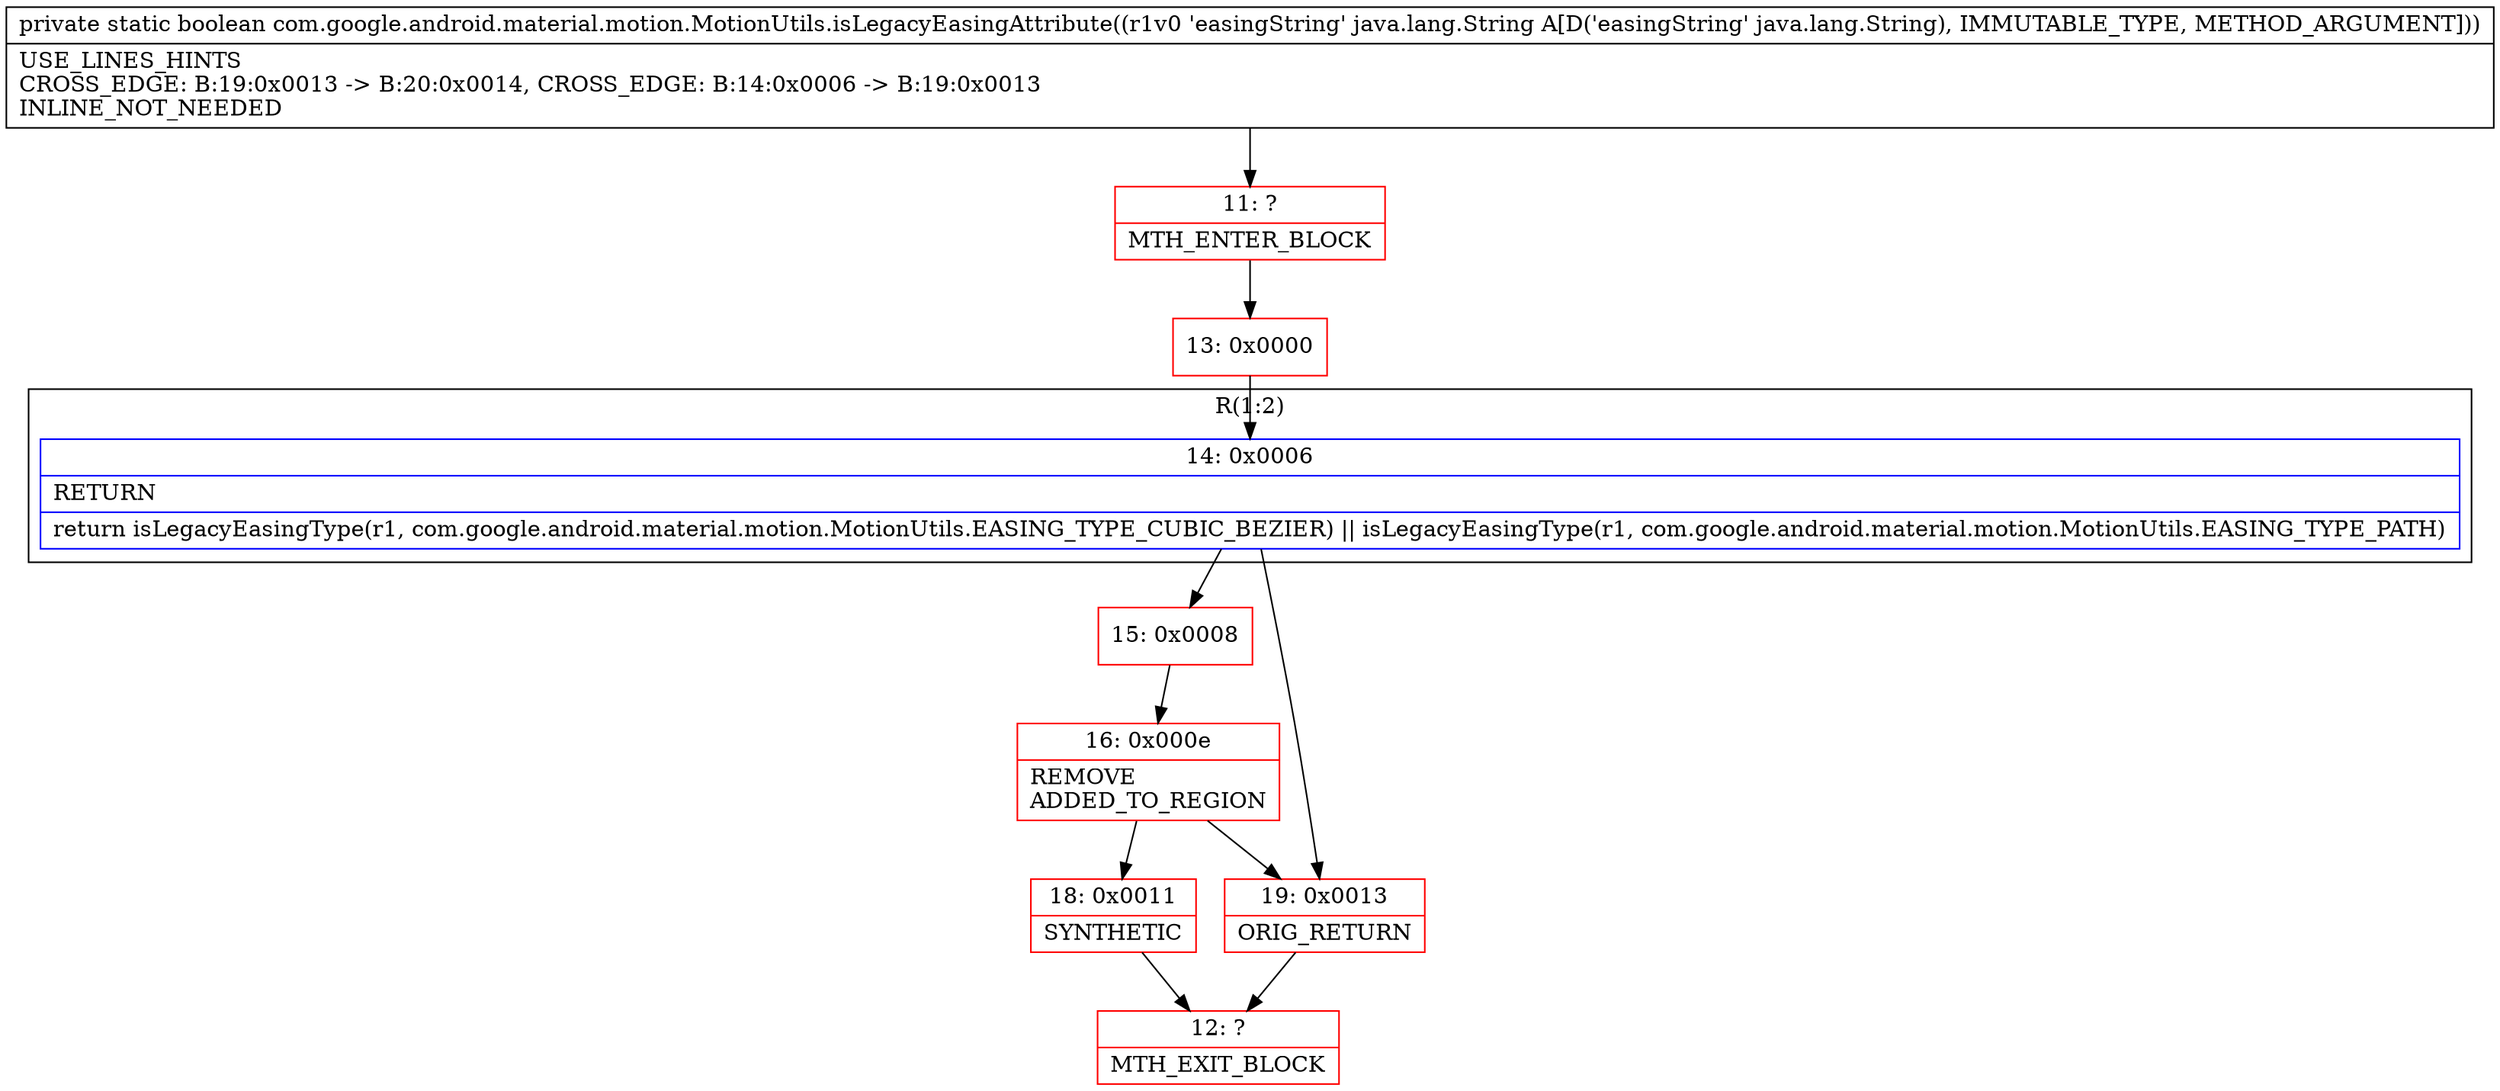 digraph "CFG forcom.google.android.material.motion.MotionUtils.isLegacyEasingAttribute(Ljava\/lang\/String;)Z" {
subgraph cluster_Region_1156208349 {
label = "R(1:2)";
node [shape=record,color=blue];
Node_14 [shape=record,label="{14\:\ 0x0006|RETURN\l|return isLegacyEasingType(r1, com.google.android.material.motion.MotionUtils.EASING_TYPE_CUBIC_BEZIER) \|\| isLegacyEasingType(r1, com.google.android.material.motion.MotionUtils.EASING_TYPE_PATH)\l}"];
}
Node_11 [shape=record,color=red,label="{11\:\ ?|MTH_ENTER_BLOCK\l}"];
Node_13 [shape=record,color=red,label="{13\:\ 0x0000}"];
Node_15 [shape=record,color=red,label="{15\:\ 0x0008}"];
Node_16 [shape=record,color=red,label="{16\:\ 0x000e|REMOVE\lADDED_TO_REGION\l}"];
Node_18 [shape=record,color=red,label="{18\:\ 0x0011|SYNTHETIC\l}"];
Node_12 [shape=record,color=red,label="{12\:\ ?|MTH_EXIT_BLOCK\l}"];
Node_19 [shape=record,color=red,label="{19\:\ 0x0013|ORIG_RETURN\l}"];
MethodNode[shape=record,label="{private static boolean com.google.android.material.motion.MotionUtils.isLegacyEasingAttribute((r1v0 'easingString' java.lang.String A[D('easingString' java.lang.String), IMMUTABLE_TYPE, METHOD_ARGUMENT]))  | USE_LINES_HINTS\lCROSS_EDGE: B:19:0x0013 \-\> B:20:0x0014, CROSS_EDGE: B:14:0x0006 \-\> B:19:0x0013\lINLINE_NOT_NEEDED\l}"];
MethodNode -> Node_11;Node_14 -> Node_15;
Node_14 -> Node_19;
Node_11 -> Node_13;
Node_13 -> Node_14;
Node_15 -> Node_16;
Node_16 -> Node_18;
Node_16 -> Node_19;
Node_18 -> Node_12;
Node_19 -> Node_12;
}

